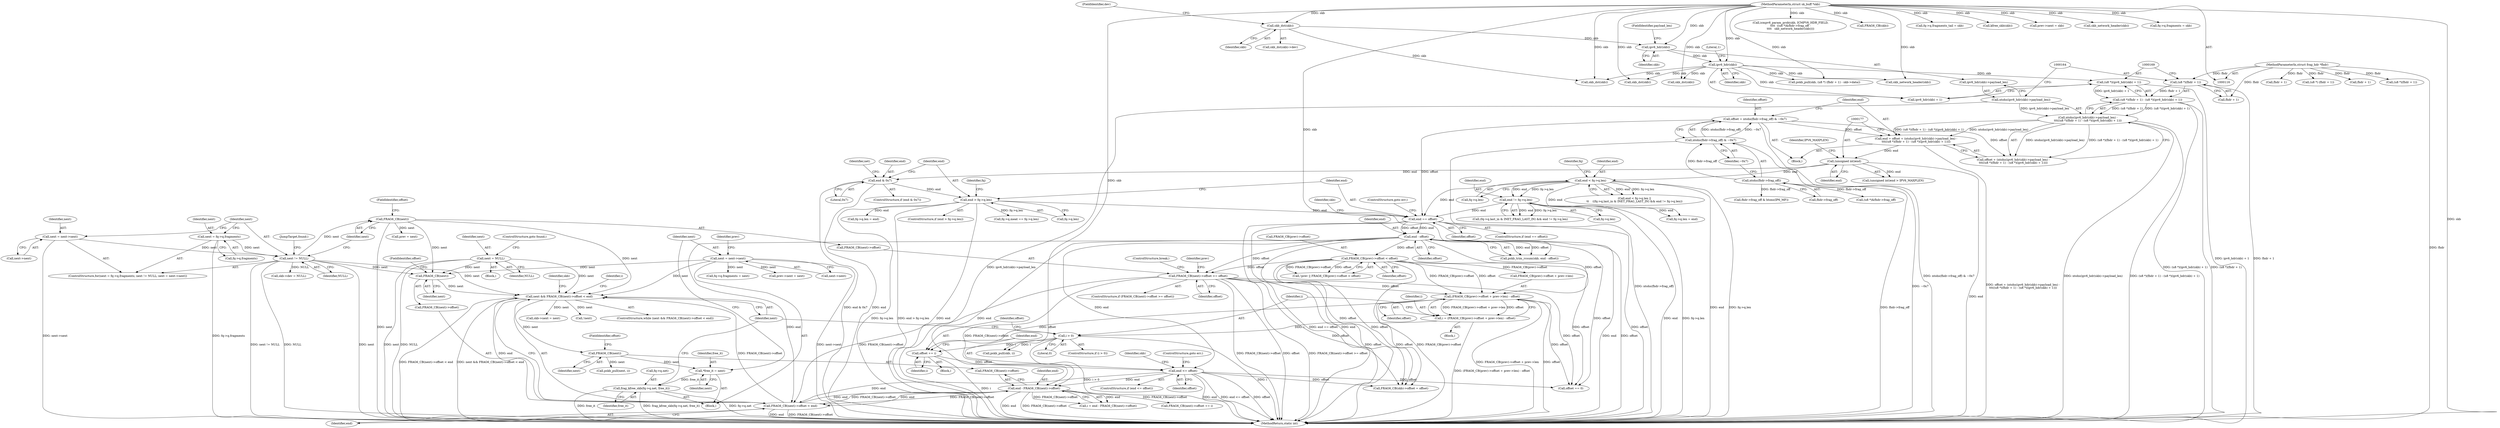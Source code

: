 digraph "0_linux_70789d7052239992824628db8133de08dc78e593_0@API" {
"1000507" [label="(Call,*free_it = next)"];
"1000463" [label="(Call,FRAG6_CB(next))"];
"1000448" [label="(Call,next && FRAG6_CB(next)->offset < end)"];
"1000392" [label="(Call,FRAG6_CB(next))"];
"1000380" [label="(Call,next != NULL)"];
"1000383" [label="(Call,next = next->next)"];
"1000373" [label="(Call,next = fq->q.fragments)"];
"1000365" [label="(Call,next = NULL)"];
"1000452" [label="(Call,FRAG6_CB(next))"];
"1000510" [label="(Call,next = next->next)"];
"1000450" [label="(Call,FRAG6_CB(next)->offset < end)"];
"1000460" [label="(Call,end - FRAG6_CB(next)->offset)"];
"1000343" [label="(Call,end - offset)"];
"1000322" [label="(Call,end == offset)"];
"1000297" [label="(Call,end > fq->q.len)"];
"1000283" [label="(Call,end & 0x7)"];
"1000176" [label="(Call,(unsigned int)end)"];
"1000152" [label="(Call,end = offset + (ntohs(ipv6_hdr(skb)->payload_len) -\n\t\t\t((u8 *)(fhdr + 1) - (u8 *)(ipv6_hdr(skb) + 1))))"];
"1000144" [label="(Call,offset = ntohs(fhdr->frag_off) & ~0x7)"];
"1000146" [label="(Call,ntohs(fhdr->frag_off) & ~0x7)"];
"1000147" [label="(Call,ntohs(fhdr->frag_off))"];
"1000156" [label="(Call,ntohs(ipv6_hdr(skb)->payload_len) -\n\t\t\t((u8 *)(fhdr + 1) - (u8 *)(ipv6_hdr(skb) + 1)))"];
"1000157" [label="(Call,ntohs(ipv6_hdr(skb)->payload_len))"];
"1000162" [label="(Call,(u8 *)(fhdr + 1) - (u8 *)(ipv6_hdr(skb) + 1))"];
"1000163" [label="(Call,(u8 *)(fhdr + 1))"];
"1000119" [label="(MethodParameterIn,struct frag_hdr *fhdr)"];
"1000168" [label="(Call,(u8 *)(ipv6_hdr(skb) + 1))"];
"1000171" [label="(Call,ipv6_hdr(skb))"];
"1000159" [label="(Call,ipv6_hdr(skb))"];
"1000132" [label="(Call,skb_dst(skb))"];
"1000118" [label="(MethodParameterIn,struct sk_buff *skb)"];
"1000258" [label="(Call,end != fq->q.len)"];
"1000243" [label="(Call,end < fq->q.len)"];
"1000426" [label="(Call,end <= offset)"];
"1000422" [label="(Call,offset += i)"];
"1000418" [label="(Call,i > 0)"];
"1000405" [label="(Call,i = (FRAG6_CB(prev)->offset + prev->len) - offset)"];
"1000407" [label="(Call,(FRAG6_CB(prev)->offset + prev->len) - offset)"];
"1000358" [label="(Call,FRAG6_CB(prev)->offset < offset)"];
"1000390" [label="(Call,FRAG6_CB(next)->offset >= offset)"];
"1000539" [label="(Call,frag_kfree_skb(fq->q.net, free_it))"];
"1000283" [label="(Call,end & 0x7)"];
"1000227" [label="(Call,fhdr + 1)"];
"1000133" [label="(Identifier,skb)"];
"1000465" [label="(FieldIdentifier,offset)"];
"1000400" [label="(JumpTarget,found:)"];
"1000385" [label="(Call,next->next)"];
"1000660" [label="(Call,fq->q.meat == fq->q.len)"];
"1000359" [label="(Call,FRAG6_CB(prev)->offset)"];
"1000523" [label="(Call,fq->q.fragments = next)"];
"1000507" [label="(Call,*free_it = next)"];
"1000597" [label="(Call,skb->dev = NULL)"];
"1000134" [label="(FieldIdentifier,dev)"];
"1000463" [label="(Call,FRAG6_CB(next))"];
"1000367" [label="(Identifier,NULL)"];
"1000118" [label="(MethodParameterIn,struct sk_buff *skb)"];
"1000420" [label="(Literal,0)"];
"1000416" [label="(Identifier,offset)"];
"1000406" [label="(Identifier,i)"];
"1000458" [label="(Call,i = end - FRAG6_CB(next)->offset)"];
"1000552" [label="(Call,skb->next = next)"];
"1000187" [label="(Call,icmpv6_param_prob(skb, ICMPV6_HDR_FIELD,\n\t\t\t\t  ((u8 *)&fhdr->frag_off -\n\t\t\t\t   skb_network_header(skb))))"];
"1000250" [label="(Call,(fq->q.last_in & INET_FRAG_LAST_IN) && end != fq->q.len)"];
"1000417" [label="(ControlStructure,if (i > 0))"];
"1000510" [label="(Call,next = next->next)"];
"1000364" [label="(Block,)"];
"1000428" [label="(Identifier,offset)"];
"1000375" [label="(Call,fq->q.fragments)"];
"1000548" [label="(Call,FRAG6_CB(skb))"];
"1000405" [label="(Call,i = (FRAG6_CB(prev)->offset + prev->len) - offset)"];
"1000432" [label="(Call,pskb_pull(skb, i))"];
"1000260" [label="(Call,fq->q.len)"];
"1000175" [label="(Call,(unsigned int)end > IPV6_MAXPLEN)"];
"1000298" [label="(Identifier,end)"];
"1000297" [label="(Call,end > fq->q.len)"];
"1000450" [label="(Call,FRAG6_CB(next)->offset < end)"];
"1000132" [label="(Call,skb_dst(skb))"];
"1000325" [label="(ControlStructure,goto err;)"];
"1000225" [label="(Call,(u8 *)(fhdr + 1))"];
"1000355" [label="(Call,!prev || FRAG6_CB(prev)->offset < offset)"];
"1000172" [label="(Identifier,skb)"];
"1000426" [label="(Call,end <= offset)"];
"1000179" [label="(Identifier,IPV6_MAXPLEN)"];
"1000322" [label="(Call,end == offset)"];
"1000131" [label="(Call,skb_dst(skb)->dev)"];
"1000423" [label="(Identifier,offset)"];
"1000460" [label="(Call,end - FRAG6_CB(next)->offset)"];
"1000165" [label="(Call,fhdr + 1)"];
"1000560" [label="(Call,fq->q.fragments_tail = skb)"];
"1000258" [label="(Call,end != fq->q.len)"];
"1000173" [label="(Literal,1)"];
"1000299" [label="(Call,fq->q.len)"];
"1000366" [label="(Identifier,next)"];
"1000517" [label="(Call,prev->next = next)"];
"1000329" [label="(Identifier,skb)"];
"1000168" [label="(Call,(u8 *)(ipv6_hdr(skb) + 1))"];
"1000324" [label="(Identifier,offset)"];
"1000152" [label="(Call,end = offset + (ntohs(ipv6_hdr(skb)->payload_len) -\n\t\t\t((u8 *)(fhdr + 1) - (u8 *)(ipv6_hdr(skb) + 1))))"];
"1000424" [label="(Identifier,i)"];
"1000381" [label="(Identifier,next)"];
"1000333" [label="(Call,fhdr + 1)"];
"1000119" [label="(MethodParameterIn,struct frag_hdr *fhdr)"];
"1000212" [label="(Call,skb_network_header(skb))"];
"1000429" [label="(ControlStructure,goto err;)"];
"1000159" [label="(Call,ipv6_hdr(skb))"];
"1000191" [label="(Call,(u8 *)&fhdr->frag_off)"];
"1000433" [label="(Identifier,skb)"];
"1000505" [label="(Block,)"];
"1000162" [label="(Call,(u8 *)(fhdr + 1) - (u8 *)(ipv6_hdr(skb) + 1))"];
"1000418" [label="(Call,i > 0)"];
"1000157" [label="(Call,ntohs(ipv6_hdr(skb)->payload_len))"];
"1000392" [label="(Call,FRAG6_CB(next))"];
"1000419" [label="(Identifier,i)"];
"1000341" [label="(Call,pskb_trim_rcsum(skb, end - offset))"];
"1000144" [label="(Call,offset = ntohs(fhdr->frag_off) & ~0x7)"];
"1000345" [label="(Identifier,offset)"];
"1000259" [label="(Identifier,end)"];
"1000382" [label="(Identifier,NULL)"];
"1000384" [label="(Identifier,next)"];
"1000323" [label="(Identifier,end)"];
"1000284" [label="(Identifier,end)"];
"1000242" [label="(Call,end < fq->q.len ||\n\t\t    ((fq->q.last_in & INET_FRAG_LAST_IN) && end != fq->q.len))"];
"1000245" [label="(Call,fq->q.len)"];
"1000282" [label="(ControlStructure,if (end & 0x7))"];
"1000148" [label="(Call,fhdr->frag_off)"];
"1000153" [label="(Identifier,end)"];
"1000511" [label="(Identifier,next)"];
"1000154" [label="(Call,offset + (ntohs(ipv6_hdr(skb)->payload_len) -\n\t\t\t((u8 *)(fhdr + 1) - (u8 *)(ipv6_hdr(skb) + 1))))"];
"1000396" [label="(ControlStructure,break;)"];
"1000448" [label="(Call,next && FRAG6_CB(next)->offset < end)"];
"1000549" [label="(Identifier,skb)"];
"1000427" [label="(Identifier,end)"];
"1000393" [label="(Identifier,next)"];
"1000451" [label="(Call,FRAG6_CB(next)->offset)"];
"1000540" [label="(Call,fq->q.net)"];
"1000151" [label="(Identifier,~0x7)"];
"1000459" [label="(Identifier,i)"];
"1000161" [label="(FieldIdentifier,payload_len)"];
"1000452" [label="(Call,FRAG6_CB(next))"];
"1000455" [label="(Identifier,end)"];
"1000254" [label="(Identifier,fq)"];
"1000461" [label="(Identifier,end)"];
"1000285" [label="(Literal,0x7)"];
"1000184" [label="(Call,skb_dst(skb))"];
"1000309" [label="(Identifier,fq)"];
"1000558" [label="(Call,!next)"];
"1000383" [label="(Call,next = next->next)"];
"1000343" [label="(Call,end - offset)"];
"1000711" [label="(Call,kfree_skb(skb))"];
"1000314" [label="(Call,fq->q.len = end)"];
"1000380" [label="(Call,next != NULL)"];
"1000569" [label="(Call,prev->next = skb)"];
"1000447" [label="(ControlStructure,while (next && FRAG6_CB(next)->offset < end))"];
"1000344" [label="(Identifier,end)"];
"1000234" [label="(Call,fhdr->frag_off & htons(IP6_MF))"];
"1000475" [label="(Call,pskb_pull(next, i))"];
"1000197" [label="(Call,skb_network_header(skb))"];
"1000374" [label="(Identifier,next)"];
"1000244" [label="(Identifier,end)"];
"1000363" [label="(Identifier,offset)"];
"1000176" [label="(Call,(unsigned int)end)"];
"1000407" [label="(Call,(FRAG6_CB(prev)->offset + prev->len) - offset)"];
"1000170" [label="(Call,ipv6_hdr(skb) + 1)"];
"1000546" [label="(Call,FRAG6_CB(skb)->offset = offset)"];
"1000121" [label="(Block,)"];
"1000146" [label="(Call,ntohs(fhdr->frag_off) & ~0x7)"];
"1000290" [label="(Call,skb_dst(skb))"];
"1000516" [label="(Identifier,prev)"];
"1000158" [label="(Call,ipv6_hdr(skb)->payload_len)"];
"1000479" [label="(Call,FRAG6_CB(next)->offset += i)"];
"1000163" [label="(Call,(u8 *)(fhdr + 1))"];
"1000539" [label="(Call,frag_kfree_skb(fq->q.net, free_it))"];
"1000545" [label="(Identifier,free_it)"];
"1000365" [label="(Call,next = NULL)"];
"1000633" [label="(Call,offset == 0)"];
"1000394" [label="(FieldIdentifier,offset)"];
"1000147" [label="(Call,ntohs(fhdr->frag_off))"];
"1000449" [label="(Identifier,next)"];
"1000512" [label="(Call,next->next)"];
"1000391" [label="(Call,FRAG6_CB(next)->offset)"];
"1000288" [label="(Identifier,net)"];
"1000464" [label="(Identifier,next)"];
"1000156" [label="(Call,ntohs(ipv6_hdr(skb)->payload_len) -\n\t\t\t((u8 *)(fhdr + 1) - (u8 *)(ipv6_hdr(skb) + 1)))"];
"1000575" [label="(Call,fq->q.fragments = skb)"];
"1000321" [label="(ControlStructure,if (end == offset))"];
"1000372" [label="(ControlStructure,for(next = fq->q.fragments; next != NULL; next = next->next))"];
"1000454" [label="(FieldIdentifier,offset)"];
"1000389" [label="(ControlStructure,if (FRAG6_CB(next)->offset >= offset))"];
"1000368" [label="(ControlStructure,goto found;)"];
"1000509" [label="(Identifier,next)"];
"1000390" [label="(Call,FRAG6_CB(next)->offset >= offset)"];
"1000296" [label="(ControlStructure,if (end > fq->q.len))"];
"1000708" [label="(Call,skb_dst(skb))"];
"1000508" [label="(Identifier,free_it)"];
"1000453" [label="(Identifier,next)"];
"1000145" [label="(Identifier,offset)"];
"1000171" [label="(Call,ipv6_hdr(skb))"];
"1000408" [label="(Call,FRAG6_CB(prev)->offset + prev->len)"];
"1000395" [label="(Identifier,offset)"];
"1000397" [label="(Call,prev = next)"];
"1000178" [label="(Identifier,end)"];
"1000328" [label="(Call,pskb_pull(skb, (u8 *) (fhdr + 1) - skb->data))"];
"1000716" [label="(MethodReturn,static int)"];
"1000273" [label="(Call,fq->q.len = end)"];
"1000358" [label="(Call,FRAG6_CB(prev)->offset < offset)"];
"1000425" [label="(ControlStructure,if (end <= offset))"];
"1000373" [label="(Call,next = fq->q.fragments)"];
"1000331" [label="(Call,(u8 *) (fhdr + 1))"];
"1000243" [label="(Call,end < fq->q.len)"];
"1000421" [label="(Block,)"];
"1000398" [label="(Identifier,prev)"];
"1000422" [label="(Call,offset += i)"];
"1000160" [label="(Identifier,skb)"];
"1000462" [label="(Call,FRAG6_CB(next)->offset)"];
"1000403" [label="(Block,)"];
"1000507" -> "1000505"  [label="AST: "];
"1000507" -> "1000509"  [label="CFG: "];
"1000508" -> "1000507"  [label="AST: "];
"1000509" -> "1000507"  [label="AST: "];
"1000511" -> "1000507"  [label="CFG: "];
"1000463" -> "1000507"  [label="DDG: next"];
"1000507" -> "1000539"  [label="DDG: free_it"];
"1000463" -> "1000462"  [label="AST: "];
"1000463" -> "1000464"  [label="CFG: "];
"1000464" -> "1000463"  [label="AST: "];
"1000465" -> "1000463"  [label="CFG: "];
"1000448" -> "1000463"  [label="DDG: next"];
"1000463" -> "1000475"  [label="DDG: next"];
"1000448" -> "1000447"  [label="AST: "];
"1000448" -> "1000449"  [label="CFG: "];
"1000448" -> "1000450"  [label="CFG: "];
"1000449" -> "1000448"  [label="AST: "];
"1000450" -> "1000448"  [label="AST: "];
"1000459" -> "1000448"  [label="CFG: "];
"1000549" -> "1000448"  [label="CFG: "];
"1000448" -> "1000716"  [label="DDG: FRAG6_CB(next)->offset < end"];
"1000448" -> "1000716"  [label="DDG: next && FRAG6_CB(next)->offset < end"];
"1000392" -> "1000448"  [label="DDG: next"];
"1000380" -> "1000448"  [label="DDG: next"];
"1000365" -> "1000448"  [label="DDG: next"];
"1000452" -> "1000448"  [label="DDG: next"];
"1000510" -> "1000448"  [label="DDG: next"];
"1000450" -> "1000448"  [label="DDG: FRAG6_CB(next)->offset"];
"1000450" -> "1000448"  [label="DDG: end"];
"1000448" -> "1000552"  [label="DDG: next"];
"1000448" -> "1000558"  [label="DDG: next"];
"1000392" -> "1000391"  [label="AST: "];
"1000392" -> "1000393"  [label="CFG: "];
"1000393" -> "1000392"  [label="AST: "];
"1000394" -> "1000392"  [label="CFG: "];
"1000392" -> "1000716"  [label="DDG: next"];
"1000380" -> "1000392"  [label="DDG: next"];
"1000392" -> "1000397"  [label="DDG: next"];
"1000392" -> "1000452"  [label="DDG: next"];
"1000380" -> "1000372"  [label="AST: "];
"1000380" -> "1000382"  [label="CFG: "];
"1000381" -> "1000380"  [label="AST: "];
"1000382" -> "1000380"  [label="AST: "];
"1000393" -> "1000380"  [label="CFG: "];
"1000400" -> "1000380"  [label="CFG: "];
"1000380" -> "1000716"  [label="DDG: next != NULL"];
"1000380" -> "1000716"  [label="DDG: NULL"];
"1000380" -> "1000716"  [label="DDG: next"];
"1000383" -> "1000380"  [label="DDG: next"];
"1000373" -> "1000380"  [label="DDG: next"];
"1000380" -> "1000452"  [label="DDG: next"];
"1000380" -> "1000597"  [label="DDG: NULL"];
"1000383" -> "1000372"  [label="AST: "];
"1000383" -> "1000385"  [label="CFG: "];
"1000384" -> "1000383"  [label="AST: "];
"1000385" -> "1000383"  [label="AST: "];
"1000381" -> "1000383"  [label="CFG: "];
"1000383" -> "1000716"  [label="DDG: next->next"];
"1000373" -> "1000372"  [label="AST: "];
"1000373" -> "1000375"  [label="CFG: "];
"1000374" -> "1000373"  [label="AST: "];
"1000375" -> "1000373"  [label="AST: "];
"1000381" -> "1000373"  [label="CFG: "];
"1000373" -> "1000716"  [label="DDG: fq->q.fragments"];
"1000365" -> "1000364"  [label="AST: "];
"1000365" -> "1000367"  [label="CFG: "];
"1000366" -> "1000365"  [label="AST: "];
"1000367" -> "1000365"  [label="AST: "];
"1000368" -> "1000365"  [label="CFG: "];
"1000365" -> "1000716"  [label="DDG: NULL"];
"1000365" -> "1000716"  [label="DDG: next"];
"1000365" -> "1000452"  [label="DDG: next"];
"1000452" -> "1000451"  [label="AST: "];
"1000452" -> "1000453"  [label="CFG: "];
"1000453" -> "1000452"  [label="AST: "];
"1000454" -> "1000452"  [label="CFG: "];
"1000510" -> "1000452"  [label="DDG: next"];
"1000510" -> "1000505"  [label="AST: "];
"1000510" -> "1000512"  [label="CFG: "];
"1000511" -> "1000510"  [label="AST: "];
"1000512" -> "1000510"  [label="AST: "];
"1000516" -> "1000510"  [label="CFG: "];
"1000510" -> "1000716"  [label="DDG: next->next"];
"1000510" -> "1000517"  [label="DDG: next"];
"1000510" -> "1000523"  [label="DDG: next"];
"1000450" -> "1000455"  [label="CFG: "];
"1000451" -> "1000450"  [label="AST: "];
"1000455" -> "1000450"  [label="AST: "];
"1000450" -> "1000716"  [label="DDG: end"];
"1000450" -> "1000716"  [label="DDG: FRAG6_CB(next)->offset"];
"1000460" -> "1000450"  [label="DDG: FRAG6_CB(next)->offset"];
"1000460" -> "1000450"  [label="DDG: end"];
"1000390" -> "1000450"  [label="DDG: FRAG6_CB(next)->offset"];
"1000343" -> "1000450"  [label="DDG: end"];
"1000426" -> "1000450"  [label="DDG: end"];
"1000450" -> "1000460"  [label="DDG: end"];
"1000450" -> "1000460"  [label="DDG: FRAG6_CB(next)->offset"];
"1000460" -> "1000458"  [label="AST: "];
"1000460" -> "1000462"  [label="CFG: "];
"1000461" -> "1000460"  [label="AST: "];
"1000462" -> "1000460"  [label="AST: "];
"1000458" -> "1000460"  [label="CFG: "];
"1000460" -> "1000716"  [label="DDG: end"];
"1000460" -> "1000716"  [label="DDG: FRAG6_CB(next)->offset"];
"1000460" -> "1000458"  [label="DDG: end"];
"1000460" -> "1000458"  [label="DDG: FRAG6_CB(next)->offset"];
"1000343" -> "1000460"  [label="DDG: end"];
"1000426" -> "1000460"  [label="DDG: end"];
"1000390" -> "1000460"  [label="DDG: FRAG6_CB(next)->offset"];
"1000460" -> "1000479"  [label="DDG: FRAG6_CB(next)->offset"];
"1000343" -> "1000341"  [label="AST: "];
"1000343" -> "1000345"  [label="CFG: "];
"1000344" -> "1000343"  [label="AST: "];
"1000345" -> "1000343"  [label="AST: "];
"1000341" -> "1000343"  [label="CFG: "];
"1000343" -> "1000716"  [label="DDG: end"];
"1000343" -> "1000716"  [label="DDG: offset"];
"1000343" -> "1000341"  [label="DDG: end"];
"1000343" -> "1000341"  [label="DDG: offset"];
"1000322" -> "1000343"  [label="DDG: end"];
"1000322" -> "1000343"  [label="DDG: offset"];
"1000343" -> "1000358"  [label="DDG: offset"];
"1000343" -> "1000390"  [label="DDG: offset"];
"1000343" -> "1000407"  [label="DDG: offset"];
"1000343" -> "1000426"  [label="DDG: end"];
"1000343" -> "1000546"  [label="DDG: offset"];
"1000343" -> "1000633"  [label="DDG: offset"];
"1000322" -> "1000321"  [label="AST: "];
"1000322" -> "1000324"  [label="CFG: "];
"1000323" -> "1000322"  [label="AST: "];
"1000324" -> "1000322"  [label="AST: "];
"1000325" -> "1000322"  [label="CFG: "];
"1000329" -> "1000322"  [label="CFG: "];
"1000322" -> "1000716"  [label="DDG: offset"];
"1000322" -> "1000716"  [label="DDG: end == offset"];
"1000322" -> "1000716"  [label="DDG: end"];
"1000297" -> "1000322"  [label="DDG: end"];
"1000258" -> "1000322"  [label="DDG: end"];
"1000243" -> "1000322"  [label="DDG: end"];
"1000144" -> "1000322"  [label="DDG: offset"];
"1000297" -> "1000296"  [label="AST: "];
"1000297" -> "1000299"  [label="CFG: "];
"1000298" -> "1000297"  [label="AST: "];
"1000299" -> "1000297"  [label="AST: "];
"1000309" -> "1000297"  [label="CFG: "];
"1000323" -> "1000297"  [label="CFG: "];
"1000297" -> "1000716"  [label="DDG: end"];
"1000297" -> "1000716"  [label="DDG: fq->q.len"];
"1000297" -> "1000716"  [label="DDG: end > fq->q.len"];
"1000283" -> "1000297"  [label="DDG: end"];
"1000297" -> "1000314"  [label="DDG: end"];
"1000297" -> "1000660"  [label="DDG: fq->q.len"];
"1000283" -> "1000282"  [label="AST: "];
"1000283" -> "1000285"  [label="CFG: "];
"1000284" -> "1000283"  [label="AST: "];
"1000285" -> "1000283"  [label="AST: "];
"1000288" -> "1000283"  [label="CFG: "];
"1000298" -> "1000283"  [label="CFG: "];
"1000283" -> "1000716"  [label="DDG: end"];
"1000283" -> "1000716"  [label="DDG: end & 0x7"];
"1000176" -> "1000283"  [label="DDG: end"];
"1000176" -> "1000175"  [label="AST: "];
"1000176" -> "1000178"  [label="CFG: "];
"1000177" -> "1000176"  [label="AST: "];
"1000178" -> "1000176"  [label="AST: "];
"1000179" -> "1000176"  [label="CFG: "];
"1000176" -> "1000716"  [label="DDG: end"];
"1000176" -> "1000175"  [label="DDG: end"];
"1000152" -> "1000176"  [label="DDG: end"];
"1000176" -> "1000243"  [label="DDG: end"];
"1000152" -> "1000121"  [label="AST: "];
"1000152" -> "1000154"  [label="CFG: "];
"1000153" -> "1000152"  [label="AST: "];
"1000154" -> "1000152"  [label="AST: "];
"1000177" -> "1000152"  [label="CFG: "];
"1000152" -> "1000716"  [label="DDG: offset + (ntohs(ipv6_hdr(skb)->payload_len) -\n\t\t\t((u8 *)(fhdr + 1) - (u8 *)(ipv6_hdr(skb) + 1)))"];
"1000144" -> "1000152"  [label="DDG: offset"];
"1000156" -> "1000152"  [label="DDG: ntohs(ipv6_hdr(skb)->payload_len)"];
"1000156" -> "1000152"  [label="DDG: (u8 *)(fhdr + 1) - (u8 *)(ipv6_hdr(skb) + 1)"];
"1000144" -> "1000121"  [label="AST: "];
"1000144" -> "1000146"  [label="CFG: "];
"1000145" -> "1000144"  [label="AST: "];
"1000146" -> "1000144"  [label="AST: "];
"1000153" -> "1000144"  [label="CFG: "];
"1000144" -> "1000716"  [label="DDG: ntohs(fhdr->frag_off) & ~0x7"];
"1000146" -> "1000144"  [label="DDG: ntohs(fhdr->frag_off)"];
"1000146" -> "1000144"  [label="DDG: ~0x7"];
"1000144" -> "1000154"  [label="DDG: offset"];
"1000146" -> "1000151"  [label="CFG: "];
"1000147" -> "1000146"  [label="AST: "];
"1000151" -> "1000146"  [label="AST: "];
"1000146" -> "1000716"  [label="DDG: ~0x7"];
"1000146" -> "1000716"  [label="DDG: ntohs(fhdr->frag_off)"];
"1000147" -> "1000146"  [label="DDG: fhdr->frag_off"];
"1000147" -> "1000148"  [label="CFG: "];
"1000148" -> "1000147"  [label="AST: "];
"1000151" -> "1000147"  [label="CFG: "];
"1000147" -> "1000716"  [label="DDG: fhdr->frag_off"];
"1000147" -> "1000191"  [label="DDG: fhdr->frag_off"];
"1000147" -> "1000234"  [label="DDG: fhdr->frag_off"];
"1000156" -> "1000154"  [label="AST: "];
"1000156" -> "1000162"  [label="CFG: "];
"1000157" -> "1000156"  [label="AST: "];
"1000162" -> "1000156"  [label="AST: "];
"1000154" -> "1000156"  [label="CFG: "];
"1000156" -> "1000716"  [label="DDG: ntohs(ipv6_hdr(skb)->payload_len)"];
"1000156" -> "1000716"  [label="DDG: (u8 *)(fhdr + 1) - (u8 *)(ipv6_hdr(skb) + 1)"];
"1000156" -> "1000154"  [label="DDG: ntohs(ipv6_hdr(skb)->payload_len)"];
"1000156" -> "1000154"  [label="DDG: (u8 *)(fhdr + 1) - (u8 *)(ipv6_hdr(skb) + 1)"];
"1000157" -> "1000156"  [label="DDG: ipv6_hdr(skb)->payload_len"];
"1000162" -> "1000156"  [label="DDG: (u8 *)(fhdr + 1)"];
"1000162" -> "1000156"  [label="DDG: (u8 *)(ipv6_hdr(skb) + 1)"];
"1000157" -> "1000158"  [label="CFG: "];
"1000158" -> "1000157"  [label="AST: "];
"1000164" -> "1000157"  [label="CFG: "];
"1000157" -> "1000716"  [label="DDG: ipv6_hdr(skb)->payload_len"];
"1000162" -> "1000168"  [label="CFG: "];
"1000163" -> "1000162"  [label="AST: "];
"1000168" -> "1000162"  [label="AST: "];
"1000162" -> "1000716"  [label="DDG: (u8 *)(ipv6_hdr(skb) + 1)"];
"1000162" -> "1000716"  [label="DDG: (u8 *)(fhdr + 1)"];
"1000163" -> "1000162"  [label="DDG: fhdr + 1"];
"1000168" -> "1000162"  [label="DDG: ipv6_hdr(skb) + 1"];
"1000163" -> "1000165"  [label="CFG: "];
"1000164" -> "1000163"  [label="AST: "];
"1000165" -> "1000163"  [label="AST: "];
"1000169" -> "1000163"  [label="CFG: "];
"1000163" -> "1000716"  [label="DDG: fhdr + 1"];
"1000119" -> "1000163"  [label="DDG: fhdr"];
"1000119" -> "1000116"  [label="AST: "];
"1000119" -> "1000716"  [label="DDG: fhdr"];
"1000119" -> "1000165"  [label="DDG: fhdr"];
"1000119" -> "1000225"  [label="DDG: fhdr"];
"1000119" -> "1000227"  [label="DDG: fhdr"];
"1000119" -> "1000331"  [label="DDG: fhdr"];
"1000119" -> "1000333"  [label="DDG: fhdr"];
"1000168" -> "1000170"  [label="CFG: "];
"1000169" -> "1000168"  [label="AST: "];
"1000170" -> "1000168"  [label="AST: "];
"1000168" -> "1000716"  [label="DDG: ipv6_hdr(skb) + 1"];
"1000171" -> "1000168"  [label="DDG: skb"];
"1000171" -> "1000170"  [label="AST: "];
"1000171" -> "1000172"  [label="CFG: "];
"1000172" -> "1000171"  [label="AST: "];
"1000173" -> "1000171"  [label="CFG: "];
"1000171" -> "1000170"  [label="DDG: skb"];
"1000159" -> "1000171"  [label="DDG: skb"];
"1000118" -> "1000171"  [label="DDG: skb"];
"1000171" -> "1000184"  [label="DDG: skb"];
"1000171" -> "1000212"  [label="DDG: skb"];
"1000171" -> "1000290"  [label="DDG: skb"];
"1000171" -> "1000328"  [label="DDG: skb"];
"1000171" -> "1000708"  [label="DDG: skb"];
"1000159" -> "1000158"  [label="AST: "];
"1000159" -> "1000160"  [label="CFG: "];
"1000160" -> "1000159"  [label="AST: "];
"1000161" -> "1000159"  [label="CFG: "];
"1000132" -> "1000159"  [label="DDG: skb"];
"1000118" -> "1000159"  [label="DDG: skb"];
"1000132" -> "1000131"  [label="AST: "];
"1000132" -> "1000133"  [label="CFG: "];
"1000133" -> "1000132"  [label="AST: "];
"1000134" -> "1000132"  [label="CFG: "];
"1000118" -> "1000132"  [label="DDG: skb"];
"1000132" -> "1000708"  [label="DDG: skb"];
"1000118" -> "1000116"  [label="AST: "];
"1000118" -> "1000716"  [label="DDG: skb"];
"1000118" -> "1000184"  [label="DDG: skb"];
"1000118" -> "1000187"  [label="DDG: skb"];
"1000118" -> "1000197"  [label="DDG: skb"];
"1000118" -> "1000212"  [label="DDG: skb"];
"1000118" -> "1000290"  [label="DDG: skb"];
"1000118" -> "1000328"  [label="DDG: skb"];
"1000118" -> "1000341"  [label="DDG: skb"];
"1000118" -> "1000432"  [label="DDG: skb"];
"1000118" -> "1000548"  [label="DDG: skb"];
"1000118" -> "1000560"  [label="DDG: skb"];
"1000118" -> "1000569"  [label="DDG: skb"];
"1000118" -> "1000575"  [label="DDG: skb"];
"1000118" -> "1000708"  [label="DDG: skb"];
"1000118" -> "1000711"  [label="DDG: skb"];
"1000258" -> "1000250"  [label="AST: "];
"1000258" -> "1000260"  [label="CFG: "];
"1000259" -> "1000258"  [label="AST: "];
"1000260" -> "1000258"  [label="AST: "];
"1000250" -> "1000258"  [label="CFG: "];
"1000258" -> "1000716"  [label="DDG: end"];
"1000258" -> "1000716"  [label="DDG: fq->q.len"];
"1000258" -> "1000250"  [label="DDG: end"];
"1000258" -> "1000250"  [label="DDG: fq->q.len"];
"1000243" -> "1000258"  [label="DDG: end"];
"1000243" -> "1000258"  [label="DDG: fq->q.len"];
"1000258" -> "1000273"  [label="DDG: end"];
"1000243" -> "1000242"  [label="AST: "];
"1000243" -> "1000245"  [label="CFG: "];
"1000244" -> "1000243"  [label="AST: "];
"1000245" -> "1000243"  [label="AST: "];
"1000254" -> "1000243"  [label="CFG: "];
"1000242" -> "1000243"  [label="CFG: "];
"1000243" -> "1000716"  [label="DDG: end"];
"1000243" -> "1000716"  [label="DDG: fq->q.len"];
"1000243" -> "1000242"  [label="DDG: end"];
"1000243" -> "1000242"  [label="DDG: fq->q.len"];
"1000243" -> "1000273"  [label="DDG: end"];
"1000426" -> "1000425"  [label="AST: "];
"1000426" -> "1000428"  [label="CFG: "];
"1000427" -> "1000426"  [label="AST: "];
"1000428" -> "1000426"  [label="AST: "];
"1000429" -> "1000426"  [label="CFG: "];
"1000433" -> "1000426"  [label="CFG: "];
"1000426" -> "1000716"  [label="DDG: offset"];
"1000426" -> "1000716"  [label="DDG: end"];
"1000426" -> "1000716"  [label="DDG: end <= offset"];
"1000422" -> "1000426"  [label="DDG: offset"];
"1000426" -> "1000546"  [label="DDG: offset"];
"1000426" -> "1000633"  [label="DDG: offset"];
"1000422" -> "1000421"  [label="AST: "];
"1000422" -> "1000424"  [label="CFG: "];
"1000423" -> "1000422"  [label="AST: "];
"1000424" -> "1000422"  [label="AST: "];
"1000427" -> "1000422"  [label="CFG: "];
"1000422" -> "1000716"  [label="DDG: i"];
"1000418" -> "1000422"  [label="DDG: i"];
"1000407" -> "1000422"  [label="DDG: offset"];
"1000418" -> "1000417"  [label="AST: "];
"1000418" -> "1000420"  [label="CFG: "];
"1000419" -> "1000418"  [label="AST: "];
"1000420" -> "1000418"  [label="AST: "];
"1000423" -> "1000418"  [label="CFG: "];
"1000449" -> "1000418"  [label="CFG: "];
"1000418" -> "1000716"  [label="DDG: i > 0"];
"1000418" -> "1000716"  [label="DDG: i"];
"1000405" -> "1000418"  [label="DDG: i"];
"1000418" -> "1000432"  [label="DDG: i"];
"1000405" -> "1000403"  [label="AST: "];
"1000405" -> "1000407"  [label="CFG: "];
"1000406" -> "1000405"  [label="AST: "];
"1000407" -> "1000405"  [label="AST: "];
"1000419" -> "1000405"  [label="CFG: "];
"1000405" -> "1000716"  [label="DDG: (FRAG6_CB(prev)->offset + prev->len) - offset"];
"1000407" -> "1000405"  [label="DDG: FRAG6_CB(prev)->offset + prev->len"];
"1000407" -> "1000405"  [label="DDG: offset"];
"1000407" -> "1000416"  [label="CFG: "];
"1000408" -> "1000407"  [label="AST: "];
"1000416" -> "1000407"  [label="AST: "];
"1000407" -> "1000716"  [label="DDG: FRAG6_CB(prev)->offset + prev->len"];
"1000407" -> "1000716"  [label="DDG: offset"];
"1000358" -> "1000407"  [label="DDG: FRAG6_CB(prev)->offset"];
"1000358" -> "1000407"  [label="DDG: offset"];
"1000390" -> "1000407"  [label="DDG: offset"];
"1000407" -> "1000546"  [label="DDG: offset"];
"1000407" -> "1000633"  [label="DDG: offset"];
"1000358" -> "1000355"  [label="AST: "];
"1000358" -> "1000363"  [label="CFG: "];
"1000359" -> "1000358"  [label="AST: "];
"1000363" -> "1000358"  [label="AST: "];
"1000355" -> "1000358"  [label="CFG: "];
"1000358" -> "1000716"  [label="DDG: offset"];
"1000358" -> "1000716"  [label="DDG: FRAG6_CB(prev)->offset"];
"1000358" -> "1000355"  [label="DDG: FRAG6_CB(prev)->offset"];
"1000358" -> "1000355"  [label="DDG: offset"];
"1000358" -> "1000390"  [label="DDG: offset"];
"1000358" -> "1000408"  [label="DDG: FRAG6_CB(prev)->offset"];
"1000358" -> "1000546"  [label="DDG: offset"];
"1000358" -> "1000633"  [label="DDG: offset"];
"1000390" -> "1000389"  [label="AST: "];
"1000390" -> "1000395"  [label="CFG: "];
"1000391" -> "1000390"  [label="AST: "];
"1000395" -> "1000390"  [label="AST: "];
"1000396" -> "1000390"  [label="CFG: "];
"1000398" -> "1000390"  [label="CFG: "];
"1000390" -> "1000716"  [label="DDG: FRAG6_CB(next)->offset >= offset"];
"1000390" -> "1000716"  [label="DDG: FRAG6_CB(next)->offset"];
"1000390" -> "1000716"  [label="DDG: offset"];
"1000390" -> "1000546"  [label="DDG: offset"];
"1000390" -> "1000633"  [label="DDG: offset"];
"1000539" -> "1000505"  [label="AST: "];
"1000539" -> "1000545"  [label="CFG: "];
"1000540" -> "1000539"  [label="AST: "];
"1000545" -> "1000539"  [label="AST: "];
"1000449" -> "1000539"  [label="CFG: "];
"1000539" -> "1000716"  [label="DDG: fq->q.net"];
"1000539" -> "1000716"  [label="DDG: free_it"];
"1000539" -> "1000716"  [label="DDG: frag_kfree_skb(fq->q.net, free_it)"];
}
